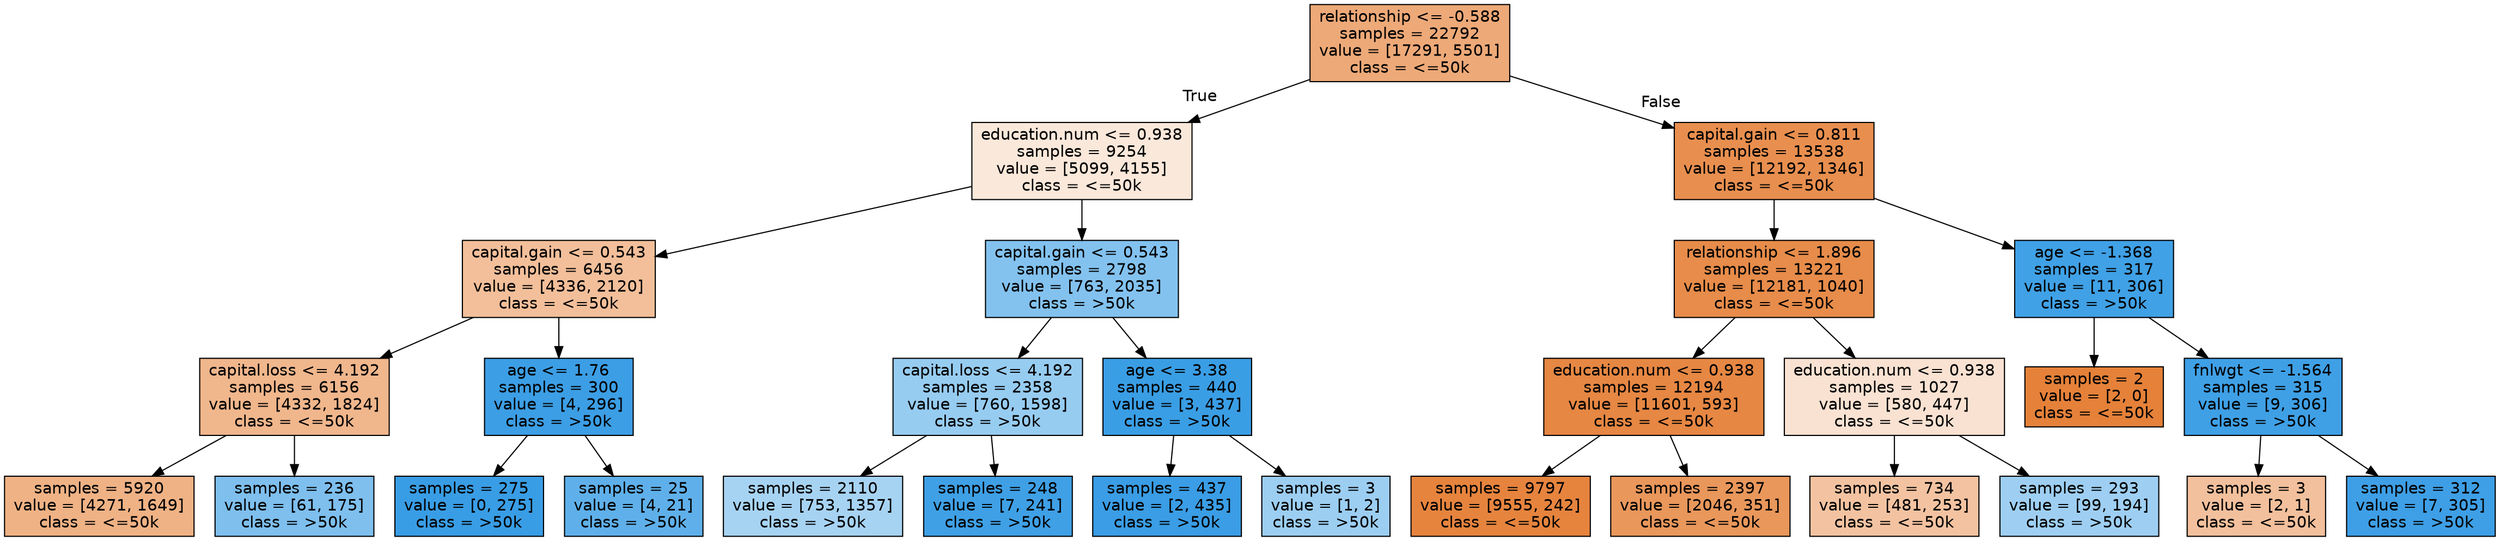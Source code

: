 digraph Tree {
node [shape=box, style="filled", color="black", fontname="helvetica"] ;
edge [fontname="helvetica"] ;
0 [label="relationship <= -0.588\nsamples = 22792\nvalue = [17291, 5501]\nclass = <=50k", fillcolor="#eda978"] ;
1 [label="education.num <= 0.938\nsamples = 9254\nvalue = [5099, 4155]\nclass = <=50k", fillcolor="#fae8da"] ;
0 -> 1 [labeldistance=2.5, labelangle=45, headlabel="True"] ;
2 [label="capital.gain <= 0.543\nsamples = 6456\nvalue = [4336, 2120]\nclass = <=50k", fillcolor="#f2bf9a"] ;
1 -> 2 ;
3 [label="capital.loss <= 4.192\nsamples = 6156\nvalue = [4332, 1824]\nclass = <=50k", fillcolor="#f0b68c"] ;
2 -> 3 ;
4 [label="samples = 5920\nvalue = [4271, 1649]\nclass = <=50k", fillcolor="#efb285"] ;
3 -> 4 ;
5 [label="samples = 236\nvalue = [61, 175]\nclass = >50k", fillcolor="#7ebfee"] ;
3 -> 5 ;
6 [label="age <= 1.76\nsamples = 300\nvalue = [4, 296]\nclass = >50k", fillcolor="#3c9ee5"] ;
2 -> 6 ;
7 [label="samples = 275\nvalue = [0, 275]\nclass = >50k", fillcolor="#399de5"] ;
6 -> 7 ;
8 [label="samples = 25\nvalue = [4, 21]\nclass = >50k", fillcolor="#5fb0ea"] ;
6 -> 8 ;
9 [label="capital.gain <= 0.543\nsamples = 2798\nvalue = [763, 2035]\nclass = >50k", fillcolor="#83c2ef"] ;
1 -> 9 ;
10 [label="capital.loss <= 4.192\nsamples = 2358\nvalue = [760, 1598]\nclass = >50k", fillcolor="#97ccf1"] ;
9 -> 10 ;
11 [label="samples = 2110\nvalue = [753, 1357]\nclass = >50k", fillcolor="#a7d3f3"] ;
10 -> 11 ;
12 [label="samples = 248\nvalue = [7, 241]\nclass = >50k", fillcolor="#3fa0e6"] ;
10 -> 12 ;
13 [label="age <= 3.38\nsamples = 440\nvalue = [3, 437]\nclass = >50k", fillcolor="#3a9ee5"] ;
9 -> 13 ;
14 [label="samples = 437\nvalue = [2, 435]\nclass = >50k", fillcolor="#3a9de5"] ;
13 -> 14 ;
15 [label="samples = 3\nvalue = [1, 2]\nclass = >50k", fillcolor="#9ccef2"] ;
13 -> 15 ;
16 [label="capital.gain <= 0.811\nsamples = 13538\nvalue = [12192, 1346]\nclass = <=50k", fillcolor="#e88f4f"] ;
0 -> 16 [labeldistance=2.5, labelangle=-45, headlabel="False"] ;
17 [label="relationship <= 1.896\nsamples = 13221\nvalue = [12181, 1040]\nclass = <=50k", fillcolor="#e78c4a"] ;
16 -> 17 ;
18 [label="education.num <= 0.938\nsamples = 12194\nvalue = [11601, 593]\nclass = <=50k", fillcolor="#e68743"] ;
17 -> 18 ;
19 [label="samples = 9797\nvalue = [9555, 242]\nclass = <=50k", fillcolor="#e6843e"] ;
18 -> 19 ;
20 [label="samples = 2397\nvalue = [2046, 351]\nclass = <=50k", fillcolor="#e9975b"] ;
18 -> 20 ;
21 [label="education.num <= 0.938\nsamples = 1027\nvalue = [580, 447]\nclass = <=50k", fillcolor="#f9e2d2"] ;
17 -> 21 ;
22 [label="samples = 734\nvalue = [481, 253]\nclass = <=50k", fillcolor="#f3c3a1"] ;
21 -> 22 ;
23 [label="samples = 293\nvalue = [99, 194]\nclass = >50k", fillcolor="#9ecff2"] ;
21 -> 23 ;
24 [label="age <= -1.368\nsamples = 317\nvalue = [11, 306]\nclass = >50k", fillcolor="#40a1e6"] ;
16 -> 24 ;
25 [label="samples = 2\nvalue = [2, 0]\nclass = <=50k", fillcolor="#e58139"] ;
24 -> 25 ;
26 [label="fnlwgt <= -1.564\nsamples = 315\nvalue = [9, 306]\nclass = >50k", fillcolor="#3fa0e6"] ;
24 -> 26 ;
27 [label="samples = 3\nvalue = [2, 1]\nclass = <=50k", fillcolor="#f2c09c"] ;
26 -> 27 ;
28 [label="samples = 312\nvalue = [7, 305]\nclass = >50k", fillcolor="#3e9fe6"] ;
26 -> 28 ;
}